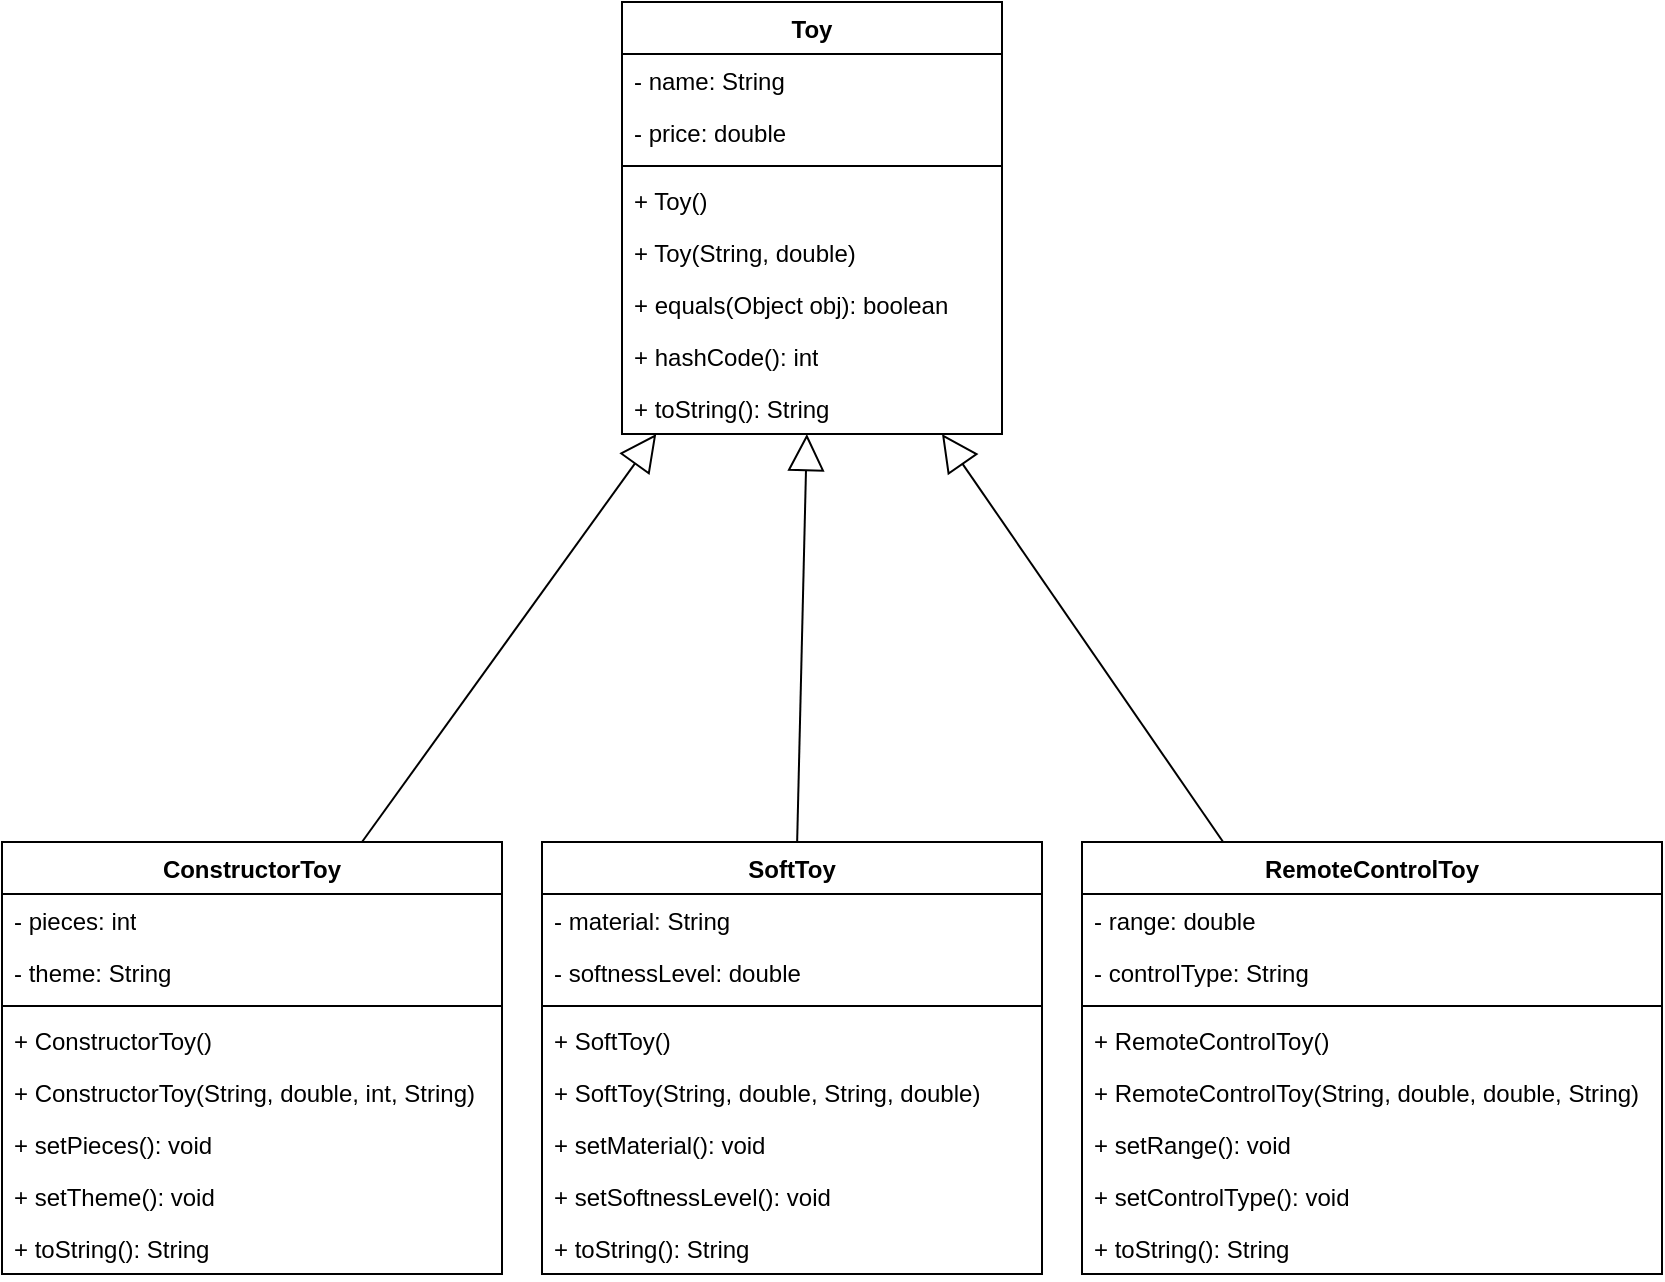 <mxfile version="24.7.8">
  <diagram name="Page-1" id="eIHVzfGc_JMfUHL-ESoe">
    <mxGraphModel dx="1195" dy="737" grid="1" gridSize="10" guides="1" tooltips="1" connect="1" arrows="1" fold="1" page="1" pageScale="1" pageWidth="850" pageHeight="1100" math="0" shadow="0">
      <root>
        <mxCell id="0" />
        <mxCell id="1" parent="0" />
        <mxCell id="5ln2RreHp8DBt0RloksY-17" value="Toy" style="swimlane;fontStyle=1;align=center;verticalAlign=top;childLayout=stackLayout;horizontal=1;startSize=26;horizontalStack=0;resizeParent=1;resizeParentMax=0;resizeLast=0;collapsible=1;marginBottom=0;whiteSpace=wrap;html=1;" vertex="1" parent="1">
          <mxGeometry x="450" y="340" width="190" height="216" as="geometry">
            <mxRectangle x="480" y="340" width="100" height="30" as="alternateBounds" />
          </mxGeometry>
        </mxCell>
        <mxCell id="5ln2RreHp8DBt0RloksY-18" value="&lt;span class=&quot;hljs-operator&quot;&gt;-&lt;/span&gt; name: String" style="text;strokeColor=none;fillColor=none;align=left;verticalAlign=top;spacingLeft=4;spacingRight=4;overflow=hidden;rotatable=0;points=[[0,0.5],[1,0.5]];portConstraint=eastwest;whiteSpace=wrap;html=1;" vertex="1" parent="5ln2RreHp8DBt0RloksY-17">
          <mxGeometry y="26" width="190" height="26" as="geometry" />
        </mxCell>
        <mxCell id="5ln2RreHp8DBt0RloksY-21" value="&lt;span class=&quot;hljs-operator&quot;&gt;-&lt;/span&gt; price: &lt;span class=&quot;hljs-keyword&quot;&gt;double&lt;/span&gt;" style="text;strokeColor=none;fillColor=none;align=left;verticalAlign=top;spacingLeft=4;spacingRight=4;overflow=hidden;rotatable=0;points=[[0,0.5],[1,0.5]];portConstraint=eastwest;whiteSpace=wrap;html=1;" vertex="1" parent="5ln2RreHp8DBt0RloksY-17">
          <mxGeometry y="52" width="190" height="26" as="geometry" />
        </mxCell>
        <mxCell id="5ln2RreHp8DBt0RloksY-19" value="" style="line;strokeWidth=1;fillColor=none;align=left;verticalAlign=middle;spacingTop=-1;spacingLeft=3;spacingRight=3;rotatable=0;labelPosition=right;points=[];portConstraint=eastwest;strokeColor=inherit;" vertex="1" parent="5ln2RreHp8DBt0RloksY-17">
          <mxGeometry y="78" width="190" height="8" as="geometry" />
        </mxCell>
        <mxCell id="5ln2RreHp8DBt0RloksY-20" value="&lt;span class=&quot;hljs-operator&quot;&gt;+&lt;/span&gt; Toy()" style="text;strokeColor=none;fillColor=none;align=left;verticalAlign=top;spacingLeft=4;spacingRight=4;overflow=hidden;rotatable=0;points=[[0,0.5],[1,0.5]];portConstraint=eastwest;whiteSpace=wrap;html=1;" vertex="1" parent="5ln2RreHp8DBt0RloksY-17">
          <mxGeometry y="86" width="190" height="26" as="geometry" />
        </mxCell>
        <mxCell id="5ln2RreHp8DBt0RloksY-25" value="&lt;span class=&quot;hljs-operator&quot;&gt;+&lt;/span&gt; Toy(String, &lt;span class=&quot;hljs-keyword&quot;&gt;double&lt;/span&gt;)&amp;nbsp;" style="text;strokeColor=none;fillColor=none;align=left;verticalAlign=top;spacingLeft=4;spacingRight=4;overflow=hidden;rotatable=0;points=[[0,0.5],[1,0.5]];portConstraint=eastwest;whiteSpace=wrap;html=1;" vertex="1" parent="5ln2RreHp8DBt0RloksY-17">
          <mxGeometry y="112" width="190" height="26" as="geometry" />
        </mxCell>
        <mxCell id="5ln2RreHp8DBt0RloksY-24" value="&lt;span class=&quot;hljs-operator&quot;&gt;+&lt;/span&gt; &lt;span class=&quot;hljs-keyword&quot;&gt;equals&lt;/span&gt;(Object obj): &lt;span class=&quot;hljs-type&quot;&gt;boolean&lt;/span&gt;" style="text;strokeColor=none;fillColor=none;align=left;verticalAlign=top;spacingLeft=4;spacingRight=4;overflow=hidden;rotatable=0;points=[[0,0.5],[1,0.5]];portConstraint=eastwest;whiteSpace=wrap;html=1;" vertex="1" parent="5ln2RreHp8DBt0RloksY-17">
          <mxGeometry y="138" width="190" height="26" as="geometry" />
        </mxCell>
        <mxCell id="5ln2RreHp8DBt0RloksY-23" value="&lt;span class=&quot;hljs-operator&quot;&gt;+&lt;/span&gt; hashCode(): &lt;span class=&quot;hljs-type&quot;&gt;int&lt;/span&gt;" style="text;strokeColor=none;fillColor=none;align=left;verticalAlign=top;spacingLeft=4;spacingRight=4;overflow=hidden;rotatable=0;points=[[0,0.5],[1,0.5]];portConstraint=eastwest;whiteSpace=wrap;html=1;" vertex="1" parent="5ln2RreHp8DBt0RloksY-17">
          <mxGeometry y="164" width="190" height="26" as="geometry" />
        </mxCell>
        <mxCell id="5ln2RreHp8DBt0RloksY-22" value="&lt;span class=&quot;hljs-operator&quot;&gt;+&lt;/span&gt; toString(): String&amp;nbsp;&amp;nbsp;" style="text;strokeColor=none;fillColor=none;align=left;verticalAlign=top;spacingLeft=4;spacingRight=4;overflow=hidden;rotatable=0;points=[[0,0.5],[1,0.5]];portConstraint=eastwest;whiteSpace=wrap;html=1;" vertex="1" parent="5ln2RreHp8DBt0RloksY-17">
          <mxGeometry y="190" width="190" height="26" as="geometry" />
        </mxCell>
        <mxCell id="5ln2RreHp8DBt0RloksY-26" value="SoftToy                " style="swimlane;fontStyle=1;align=center;verticalAlign=top;childLayout=stackLayout;horizontal=1;startSize=26;horizontalStack=0;resizeParent=1;resizeParentMax=0;resizeLast=0;collapsible=1;marginBottom=0;whiteSpace=wrap;html=1;" vertex="1" parent="1">
          <mxGeometry x="410" y="760" width="250" height="216" as="geometry">
            <mxRectangle x="480" y="340" width="100" height="30" as="alternateBounds" />
          </mxGeometry>
        </mxCell>
        <mxCell id="5ln2RreHp8DBt0RloksY-27" value="- material: &lt;span class=&quot;hljs-type&quot;&gt;String&lt;/span&gt;" style="text;strokeColor=none;fillColor=none;align=left;verticalAlign=top;spacingLeft=4;spacingRight=4;overflow=hidden;rotatable=0;points=[[0,0.5],[1,0.5]];portConstraint=eastwest;whiteSpace=wrap;html=1;" vertex="1" parent="5ln2RreHp8DBt0RloksY-26">
          <mxGeometry y="26" width="250" height="26" as="geometry" />
        </mxCell>
        <mxCell id="5ln2RreHp8DBt0RloksY-28" value="- softnessLevel: &lt;span class=&quot;hljs-type&quot;&gt;double&lt;/span&gt;" style="text;strokeColor=none;fillColor=none;align=left;verticalAlign=top;spacingLeft=4;spacingRight=4;overflow=hidden;rotatable=0;points=[[0,0.5],[1,0.5]];portConstraint=eastwest;whiteSpace=wrap;html=1;" vertex="1" parent="5ln2RreHp8DBt0RloksY-26">
          <mxGeometry y="52" width="250" height="26" as="geometry" />
        </mxCell>
        <mxCell id="5ln2RreHp8DBt0RloksY-29" value="" style="line;strokeWidth=1;fillColor=none;align=left;verticalAlign=middle;spacingTop=-1;spacingLeft=3;spacingRight=3;rotatable=0;labelPosition=right;points=[];portConstraint=eastwest;strokeColor=inherit;" vertex="1" parent="5ln2RreHp8DBt0RloksY-26">
          <mxGeometry y="78" width="250" height="8" as="geometry" />
        </mxCell>
        <mxCell id="5ln2RreHp8DBt0RloksY-30" value="+ &lt;span class=&quot;hljs-built_in&quot;&gt;SoftToy&lt;/span&gt;()&amp;nbsp; &amp;nbsp;" style="text;strokeColor=none;fillColor=none;align=left;verticalAlign=top;spacingLeft=4;spacingRight=4;overflow=hidden;rotatable=0;points=[[0,0.5],[1,0.5]];portConstraint=eastwest;whiteSpace=wrap;html=1;" vertex="1" parent="5ln2RreHp8DBt0RloksY-26">
          <mxGeometry y="86" width="250" height="26" as="geometry" />
        </mxCell>
        <mxCell id="5ln2RreHp8DBt0RloksY-31" value="+ &lt;span class=&quot;hljs-built_in&quot;&gt;SoftToy&lt;/span&gt;(&lt;span class=&quot;hljs-type&quot;&gt;String&lt;/span&gt;, &lt;span class=&quot;hljs-type&quot;&gt;double&lt;/span&gt;, &lt;span class=&quot;hljs-type&quot;&gt;String&lt;/span&gt;, &lt;span class=&quot;hljs-type&quot;&gt;double&lt;/span&gt;)" style="text;strokeColor=none;fillColor=none;align=left;verticalAlign=top;spacingLeft=4;spacingRight=4;overflow=hidden;rotatable=0;points=[[0,0.5],[1,0.5]];portConstraint=eastwest;whiteSpace=wrap;html=1;" vertex="1" parent="5ln2RreHp8DBt0RloksY-26">
          <mxGeometry y="112" width="250" height="26" as="geometry" />
        </mxCell>
        <mxCell id="5ln2RreHp8DBt0RloksY-32" value="+ &lt;span class=&quot;hljs-built_in&quot;&gt;setMaterial&lt;/span&gt;(): &lt;span class=&quot;hljs-type&quot;&gt;void&lt;/span&gt;" style="text;strokeColor=none;fillColor=none;align=left;verticalAlign=top;spacingLeft=4;spacingRight=4;overflow=hidden;rotatable=0;points=[[0,0.5],[1,0.5]];portConstraint=eastwest;whiteSpace=wrap;html=1;" vertex="1" parent="5ln2RreHp8DBt0RloksY-26">
          <mxGeometry y="138" width="250" height="26" as="geometry" />
        </mxCell>
        <mxCell id="5ln2RreHp8DBt0RloksY-33" value="+ &lt;span class=&quot;hljs-built_in&quot;&gt;setSoftnessLevel&lt;/span&gt;(): &lt;span class=&quot;hljs-type&quot;&gt;void&lt;/span&gt;" style="text;strokeColor=none;fillColor=none;align=left;verticalAlign=top;spacingLeft=4;spacingRight=4;overflow=hidden;rotatable=0;points=[[0,0.5],[1,0.5]];portConstraint=eastwest;whiteSpace=wrap;html=1;" vertex="1" parent="5ln2RreHp8DBt0RloksY-26">
          <mxGeometry y="164" width="250" height="26" as="geometry" />
        </mxCell>
        <mxCell id="5ln2RreHp8DBt0RloksY-34" value="+ &lt;span class=&quot;hljs-built_in&quot;&gt;toString&lt;/span&gt;(): &lt;span class=&quot;hljs-type&quot;&gt;String&lt;/span&gt;" style="text;strokeColor=none;fillColor=none;align=left;verticalAlign=top;spacingLeft=4;spacingRight=4;overflow=hidden;rotatable=0;points=[[0,0.5],[1,0.5]];portConstraint=eastwest;whiteSpace=wrap;html=1;" vertex="1" parent="5ln2RreHp8DBt0RloksY-26">
          <mxGeometry y="190" width="250" height="26" as="geometry" />
        </mxCell>
        <mxCell id="5ln2RreHp8DBt0RloksY-36" value="" style="endArrow=block;endSize=16;endFill=0;html=1;rounded=0;" edge="1" parent="1" source="5ln2RreHp8DBt0RloksY-26" target="5ln2RreHp8DBt0RloksY-17">
          <mxGeometry width="160" relative="1" as="geometry">
            <mxPoint x="560" y="740" as="sourcePoint" />
            <mxPoint x="720" y="740" as="targetPoint" />
          </mxGeometry>
        </mxCell>
        <mxCell id="5ln2RreHp8DBt0RloksY-37" value="ConstructorToy                             " style="swimlane;fontStyle=1;align=center;verticalAlign=top;childLayout=stackLayout;horizontal=1;startSize=26;horizontalStack=0;resizeParent=1;resizeParentMax=0;resizeLast=0;collapsible=1;marginBottom=0;whiteSpace=wrap;html=1;" vertex="1" parent="1">
          <mxGeometry x="140" y="760" width="250" height="216" as="geometry">
            <mxRectangle x="480" y="340" width="100" height="30" as="alternateBounds" />
          </mxGeometry>
        </mxCell>
        <mxCell id="5ln2RreHp8DBt0RloksY-38" value="- pieces: &lt;span class=&quot;hljs-type&quot;&gt;int&lt;/span&gt;" style="text;strokeColor=none;fillColor=none;align=left;verticalAlign=top;spacingLeft=4;spacingRight=4;overflow=hidden;rotatable=0;points=[[0,0.5],[1,0.5]];portConstraint=eastwest;whiteSpace=wrap;html=1;" vertex="1" parent="5ln2RreHp8DBt0RloksY-37">
          <mxGeometry y="26" width="250" height="26" as="geometry" />
        </mxCell>
        <mxCell id="5ln2RreHp8DBt0RloksY-39" value="- theme: &lt;span class=&quot;hljs-type&quot;&gt;String&lt;/span&gt;" style="text;strokeColor=none;fillColor=none;align=left;verticalAlign=top;spacingLeft=4;spacingRight=4;overflow=hidden;rotatable=0;points=[[0,0.5],[1,0.5]];portConstraint=eastwest;whiteSpace=wrap;html=1;" vertex="1" parent="5ln2RreHp8DBt0RloksY-37">
          <mxGeometry y="52" width="250" height="26" as="geometry" />
        </mxCell>
        <mxCell id="5ln2RreHp8DBt0RloksY-40" value="" style="line;strokeWidth=1;fillColor=none;align=left;verticalAlign=middle;spacingTop=-1;spacingLeft=3;spacingRight=3;rotatable=0;labelPosition=right;points=[];portConstraint=eastwest;strokeColor=inherit;" vertex="1" parent="5ln2RreHp8DBt0RloksY-37">
          <mxGeometry y="78" width="250" height="8" as="geometry" />
        </mxCell>
        <mxCell id="5ln2RreHp8DBt0RloksY-41" value="+ &lt;span class=&quot;hljs-built_in&quot;&gt;ConstructorToy&lt;/span&gt;()&amp;nbsp;&amp;nbsp;" style="text;strokeColor=none;fillColor=none;align=left;verticalAlign=top;spacingLeft=4;spacingRight=4;overflow=hidden;rotatable=0;points=[[0,0.5],[1,0.5]];portConstraint=eastwest;whiteSpace=wrap;html=1;" vertex="1" parent="5ln2RreHp8DBt0RloksY-37">
          <mxGeometry y="86" width="250" height="26" as="geometry" />
        </mxCell>
        <mxCell id="5ln2RreHp8DBt0RloksY-42" value="+ &lt;span class=&quot;hljs-built_in&quot;&gt;ConstructorToy&lt;/span&gt;(&lt;span class=&quot;hljs-type&quot;&gt;String&lt;/span&gt;, &lt;span class=&quot;hljs-type&quot;&gt;double&lt;/span&gt;, &lt;span class=&quot;hljs-type&quot;&gt;int&lt;/span&gt;, &lt;span class=&quot;hljs-type&quot;&gt;String&lt;/span&gt;)" style="text;strokeColor=none;fillColor=none;align=left;verticalAlign=top;spacingLeft=4;spacingRight=4;overflow=hidden;rotatable=0;points=[[0,0.5],[1,0.5]];portConstraint=eastwest;whiteSpace=wrap;html=1;" vertex="1" parent="5ln2RreHp8DBt0RloksY-37">
          <mxGeometry y="112" width="250" height="26" as="geometry" />
        </mxCell>
        <mxCell id="5ln2RreHp8DBt0RloksY-43" value="+ &lt;span class=&quot;hljs-built_in&quot;&gt;setPieces&lt;/span&gt;(): &lt;span class=&quot;hljs-type&quot;&gt;void&lt;/span&gt;" style="text;strokeColor=none;fillColor=none;align=left;verticalAlign=top;spacingLeft=4;spacingRight=4;overflow=hidden;rotatable=0;points=[[0,0.5],[1,0.5]];portConstraint=eastwest;whiteSpace=wrap;html=1;" vertex="1" parent="5ln2RreHp8DBt0RloksY-37">
          <mxGeometry y="138" width="250" height="26" as="geometry" />
        </mxCell>
        <mxCell id="5ln2RreHp8DBt0RloksY-44" value="+ &lt;span class=&quot;hljs-built_in&quot;&gt;setTheme&lt;/span&gt;(): &lt;span class=&quot;hljs-type&quot;&gt;void&lt;/span&gt;" style="text;strokeColor=none;fillColor=none;align=left;verticalAlign=top;spacingLeft=4;spacingRight=4;overflow=hidden;rotatable=0;points=[[0,0.5],[1,0.5]];portConstraint=eastwest;whiteSpace=wrap;html=1;" vertex="1" parent="5ln2RreHp8DBt0RloksY-37">
          <mxGeometry y="164" width="250" height="26" as="geometry" />
        </mxCell>
        <mxCell id="5ln2RreHp8DBt0RloksY-45" value="+ &lt;span class=&quot;hljs-built_in&quot;&gt;toString&lt;/span&gt;(): &lt;span class=&quot;hljs-type&quot;&gt;String&lt;/span&gt;" style="text;strokeColor=none;fillColor=none;align=left;verticalAlign=top;spacingLeft=4;spacingRight=4;overflow=hidden;rotatable=0;points=[[0,0.5],[1,0.5]];portConstraint=eastwest;whiteSpace=wrap;html=1;" vertex="1" parent="5ln2RreHp8DBt0RloksY-37">
          <mxGeometry y="190" width="250" height="26" as="geometry" />
        </mxCell>
        <mxCell id="5ln2RreHp8DBt0RloksY-46" value="" style="endArrow=block;endSize=16;endFill=0;html=1;rounded=0;" edge="1" parent="1" target="5ln2RreHp8DBt0RloksY-17">
          <mxGeometry width="160" relative="1" as="geometry">
            <mxPoint x="319.995" y="760" as="sourcePoint" />
            <mxPoint x="514.58" y="556" as="targetPoint" />
          </mxGeometry>
        </mxCell>
        <mxCell id="5ln2RreHp8DBt0RloksY-47" value="RemoteControlToy                            " style="swimlane;fontStyle=1;align=center;verticalAlign=top;childLayout=stackLayout;horizontal=1;startSize=26;horizontalStack=0;resizeParent=1;resizeParentMax=0;resizeLast=0;collapsible=1;marginBottom=0;whiteSpace=wrap;html=1;" vertex="1" parent="1">
          <mxGeometry x="680" y="760" width="290" height="216" as="geometry">
            <mxRectangle x="480" y="340" width="100" height="30" as="alternateBounds" />
          </mxGeometry>
        </mxCell>
        <mxCell id="5ln2RreHp8DBt0RloksY-48" value="- range: &lt;span class=&quot;hljs-type&quot;&gt;double&lt;/span&gt;" style="text;strokeColor=none;fillColor=none;align=left;verticalAlign=top;spacingLeft=4;spacingRight=4;overflow=hidden;rotatable=0;points=[[0,0.5],[1,0.5]];portConstraint=eastwest;whiteSpace=wrap;html=1;" vertex="1" parent="5ln2RreHp8DBt0RloksY-47">
          <mxGeometry y="26" width="290" height="26" as="geometry" />
        </mxCell>
        <mxCell id="5ln2RreHp8DBt0RloksY-49" value="- controlType: &lt;span class=&quot;hljs-type&quot;&gt;String&lt;/span&gt;" style="text;strokeColor=none;fillColor=none;align=left;verticalAlign=top;spacingLeft=4;spacingRight=4;overflow=hidden;rotatable=0;points=[[0,0.5],[1,0.5]];portConstraint=eastwest;whiteSpace=wrap;html=1;" vertex="1" parent="5ln2RreHp8DBt0RloksY-47">
          <mxGeometry y="52" width="290" height="26" as="geometry" />
        </mxCell>
        <mxCell id="5ln2RreHp8DBt0RloksY-50" value="" style="line;strokeWidth=1;fillColor=none;align=left;verticalAlign=middle;spacingTop=-1;spacingLeft=3;spacingRight=3;rotatable=0;labelPosition=right;points=[];portConstraint=eastwest;strokeColor=inherit;" vertex="1" parent="5ln2RreHp8DBt0RloksY-47">
          <mxGeometry y="78" width="290" height="8" as="geometry" />
        </mxCell>
        <mxCell id="5ln2RreHp8DBt0RloksY-51" value="+ &lt;span class=&quot;hljs-built_in&quot;&gt;RemoteControlToy&lt;/span&gt;()&amp;nbsp; &amp;nbsp;" style="text;strokeColor=none;fillColor=none;align=left;verticalAlign=top;spacingLeft=4;spacingRight=4;overflow=hidden;rotatable=0;points=[[0,0.5],[1,0.5]];portConstraint=eastwest;whiteSpace=wrap;html=1;" vertex="1" parent="5ln2RreHp8DBt0RloksY-47">
          <mxGeometry y="86" width="290" height="26" as="geometry" />
        </mxCell>
        <mxCell id="5ln2RreHp8DBt0RloksY-52" value="+ &lt;span class=&quot;hljs-built_in&quot;&gt;RemoteControlToy&lt;/span&gt;(&lt;span class=&quot;hljs-type&quot;&gt;String&lt;/span&gt;, &lt;span class=&quot;hljs-type&quot;&gt;double&lt;/span&gt;, &lt;span class=&quot;hljs-type&quot;&gt;double&lt;/span&gt;, &lt;span class=&quot;hljs-type&quot;&gt;String&lt;/span&gt;)" style="text;strokeColor=none;fillColor=none;align=left;verticalAlign=top;spacingLeft=4;spacingRight=4;overflow=hidden;rotatable=0;points=[[0,0.5],[1,0.5]];portConstraint=eastwest;whiteSpace=wrap;html=1;" vertex="1" parent="5ln2RreHp8DBt0RloksY-47">
          <mxGeometry y="112" width="290" height="26" as="geometry" />
        </mxCell>
        <mxCell id="5ln2RreHp8DBt0RloksY-53" value="+ &lt;span class=&quot;hljs-built_in&quot;&gt;setRange&lt;/span&gt;(): &lt;span class=&quot;hljs-type&quot;&gt;void&lt;/span&gt;" style="text;strokeColor=none;fillColor=none;align=left;verticalAlign=top;spacingLeft=4;spacingRight=4;overflow=hidden;rotatable=0;points=[[0,0.5],[1,0.5]];portConstraint=eastwest;whiteSpace=wrap;html=1;" vertex="1" parent="5ln2RreHp8DBt0RloksY-47">
          <mxGeometry y="138" width="290" height="26" as="geometry" />
        </mxCell>
        <mxCell id="5ln2RreHp8DBt0RloksY-54" value="+ &lt;span class=&quot;hljs-built_in&quot;&gt;setControlType&lt;/span&gt;(): &lt;span class=&quot;hljs-type&quot;&gt;void&lt;/span&gt;" style="text;strokeColor=none;fillColor=none;align=left;verticalAlign=top;spacingLeft=4;spacingRight=4;overflow=hidden;rotatable=0;points=[[0,0.5],[1,0.5]];portConstraint=eastwest;whiteSpace=wrap;html=1;" vertex="1" parent="5ln2RreHp8DBt0RloksY-47">
          <mxGeometry y="164" width="290" height="26" as="geometry" />
        </mxCell>
        <mxCell id="5ln2RreHp8DBt0RloksY-55" value="+ &lt;span class=&quot;hljs-built_in&quot;&gt;toString&lt;/span&gt;(): &lt;span class=&quot;hljs-type&quot;&gt;String&lt;/span&gt;" style="text;strokeColor=none;fillColor=none;align=left;verticalAlign=top;spacingLeft=4;spacingRight=4;overflow=hidden;rotatable=0;points=[[0,0.5],[1,0.5]];portConstraint=eastwest;whiteSpace=wrap;html=1;" vertex="1" parent="5ln2RreHp8DBt0RloksY-47">
          <mxGeometry y="190" width="290" height="26" as="geometry" />
        </mxCell>
        <mxCell id="5ln2RreHp8DBt0RloksY-56" value="" style="endArrow=block;endSize=16;endFill=0;html=1;rounded=0;" edge="1" parent="1" source="5ln2RreHp8DBt0RloksY-47">
          <mxGeometry width="160" relative="1" as="geometry">
            <mxPoint x="731.424" y="760" as="sourcePoint" />
            <mxPoint x="609.996" y="556" as="targetPoint" />
          </mxGeometry>
        </mxCell>
      </root>
    </mxGraphModel>
  </diagram>
</mxfile>
